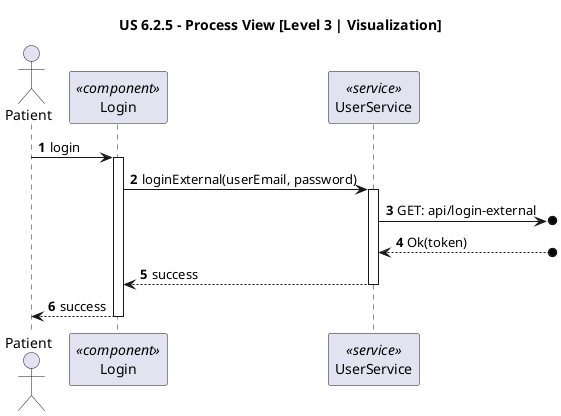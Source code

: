 @startuml

title "US 6.2.5 - Process View [Level 3 | Visualization]"

autonumber
actor "Patient" as USER 
participant "Login" as UPP <<component>> 
participant "UserService" as PS <<service>>

USER -> UPP : login
activate UPP

UPP -> PS : loginExternal(userEmail, password)
activate PS

PS ->o] : GET: api/login-external

PS <--o] : Ok(token)

PS --> UPP: success
deactivate PS

UPP --> USER: success
deactivate UPP




@enduml